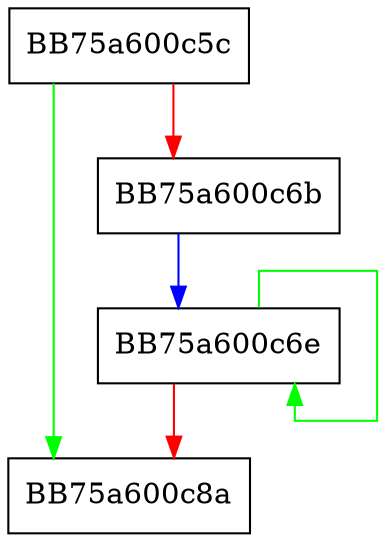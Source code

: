 digraph HUF_estimateCompressedSize {
  node [shape="box"];
  graph [splines=ortho];
  BB75a600c5c -> BB75a600c8a [color="green"];
  BB75a600c5c -> BB75a600c6b [color="red"];
  BB75a600c6b -> BB75a600c6e [color="blue"];
  BB75a600c6e -> BB75a600c6e [color="green"];
  BB75a600c6e -> BB75a600c8a [color="red"];
}